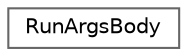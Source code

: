 digraph "类继承关系图"
{
 // LATEX_PDF_SIZE
  bgcolor="transparent";
  edge [fontname=Helvetica,fontsize=10,labelfontname=Helvetica,labelfontsize=10];
  node [fontname=Helvetica,fontsize=10,shape=box,height=0.2,width=0.4];
  rankdir="LR";
  Node0 [id="Node000000",label="RunArgsBody",height=0.2,width=0.4,color="grey40", fillcolor="white", style="filled",URL="$struct_run_args_body.html",tooltip=" "];
}
